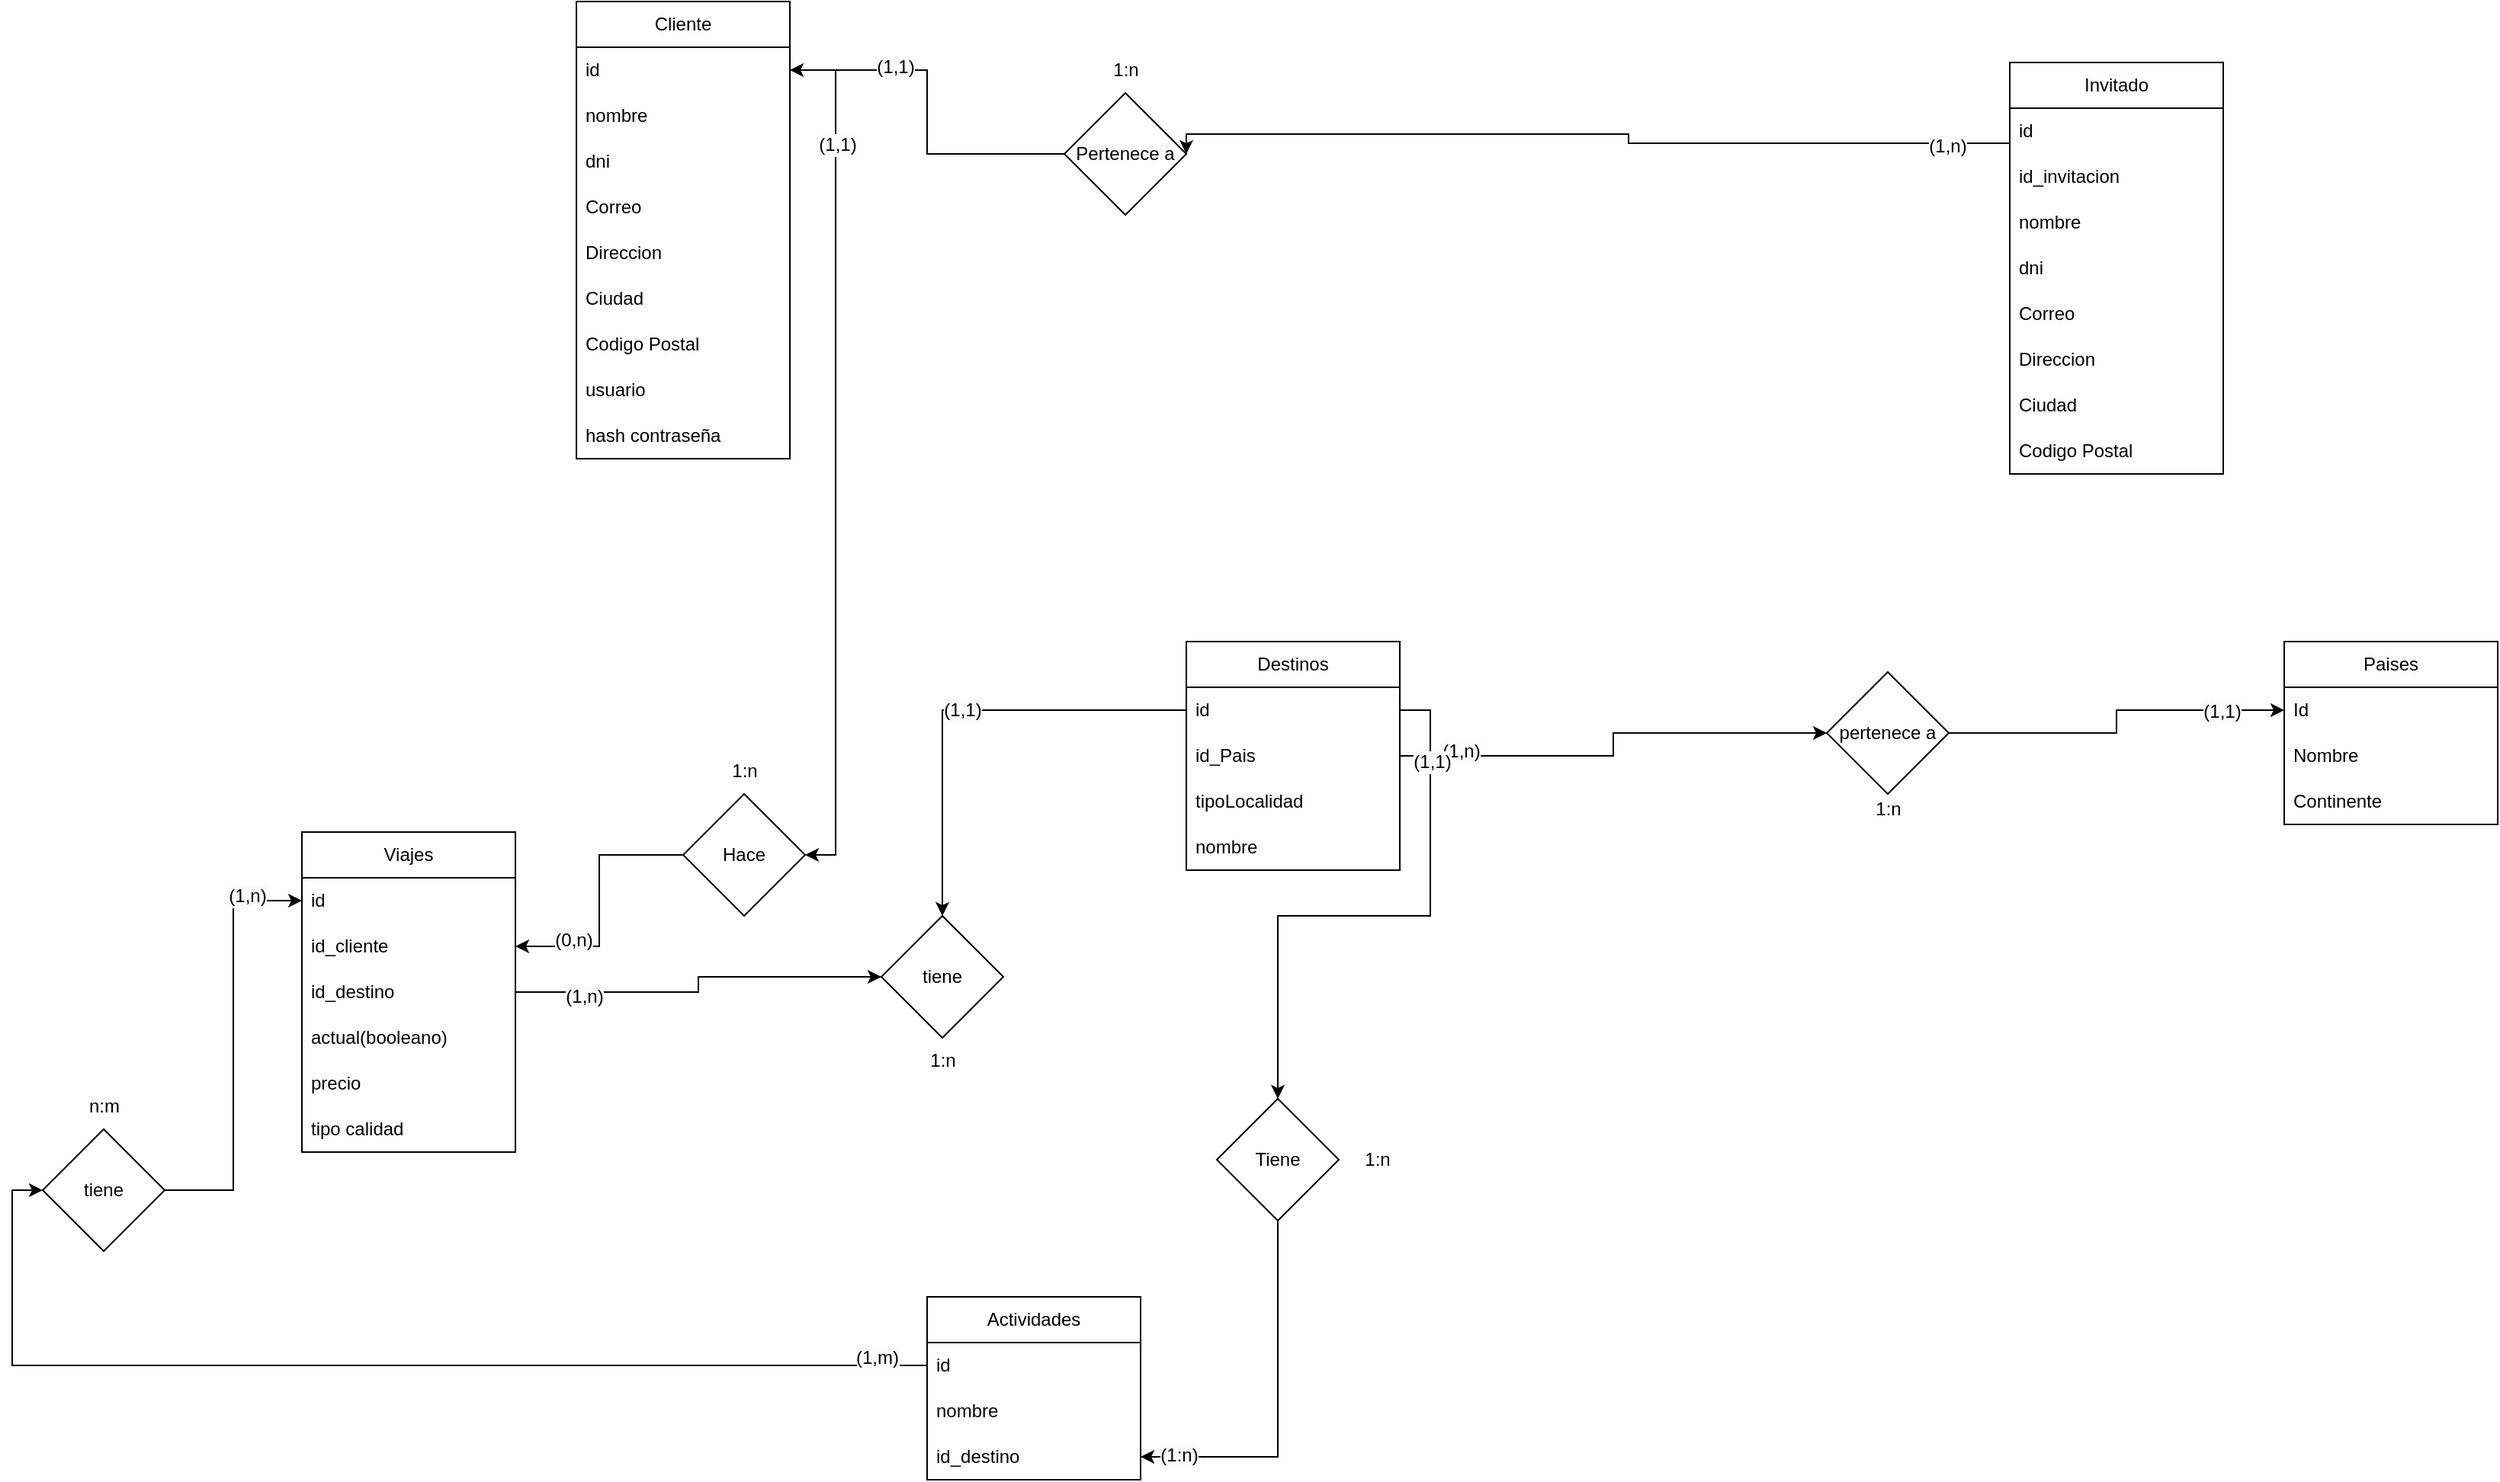 <mxfile version="24.3.1" type="google">
  <diagram id="OqZCzGZ6zH-wdVvzAvTg" name="Page-5">
    <mxGraphModel grid="1" page="1" gridSize="10" guides="1" tooltips="1" connect="1" arrows="1" fold="1" pageScale="1" pageWidth="850" pageHeight="1100" math="0" shadow="0">
      <root>
        <mxCell id="0" />
        <mxCell id="1" parent="0" />
        <mxCell id="ROJO7a8sIuT0qRN2VsOB-1" value="Destinos" style="swimlane;fontStyle=0;childLayout=stackLayout;horizontal=1;startSize=30;horizontalStack=0;resizeParent=1;resizeParentMax=0;resizeLast=0;collapsible=1;marginBottom=0;whiteSpace=wrap;html=1;" vertex="1" parent="1">
          <mxGeometry x="-90" width="140" height="150" as="geometry" />
        </mxCell>
        <mxCell id="ROJO7a8sIuT0qRN2VsOB-4" value="id" style="text;strokeColor=none;fillColor=none;align=left;verticalAlign=middle;spacingLeft=4;spacingRight=4;overflow=hidden;points=[[0,0.5],[1,0.5]];portConstraint=eastwest;rotatable=0;whiteSpace=wrap;html=1;" vertex="1" parent="ROJO7a8sIuT0qRN2VsOB-1">
          <mxGeometry y="30" width="140" height="30" as="geometry" />
        </mxCell>
        <mxCell id="ROJO7a8sIuT0qRN2VsOB-2" value="id_Pais" style="text;strokeColor=none;fillColor=none;align=left;verticalAlign=middle;spacingLeft=4;spacingRight=4;overflow=hidden;points=[[0,0.5],[1,0.5]];portConstraint=eastwest;rotatable=0;whiteSpace=wrap;html=1;" vertex="1" parent="ROJO7a8sIuT0qRN2VsOB-1">
          <mxGeometry y="60" width="140" height="30" as="geometry" />
        </mxCell>
        <mxCell id="ROJO7a8sIuT0qRN2VsOB-3" value="tipoLocalidad" style="text;strokeColor=none;fillColor=none;align=left;verticalAlign=middle;spacingLeft=4;spacingRight=4;overflow=hidden;points=[[0,0.5],[1,0.5]];portConstraint=eastwest;rotatable=0;whiteSpace=wrap;html=1;" vertex="1" parent="ROJO7a8sIuT0qRN2VsOB-1">
          <mxGeometry y="90" width="140" height="30" as="geometry" />
        </mxCell>
        <mxCell id="ROJO7a8sIuT0qRN2VsOB-5" value="nombre" style="text;strokeColor=none;fillColor=none;align=left;verticalAlign=middle;spacingLeft=4;spacingRight=4;overflow=hidden;points=[[0,0.5],[1,0.5]];portConstraint=eastwest;rotatable=0;whiteSpace=wrap;html=1;" vertex="1" parent="ROJO7a8sIuT0qRN2VsOB-1">
          <mxGeometry y="120" width="140" height="30" as="geometry" />
        </mxCell>
        <mxCell id="ROJO7a8sIuT0qRN2VsOB-6" value="Cliente" style="swimlane;fontStyle=0;childLayout=stackLayout;horizontal=1;startSize=30;horizontalStack=0;resizeParent=1;resizeParentMax=0;resizeLast=0;collapsible=1;marginBottom=0;whiteSpace=wrap;html=1;" vertex="1" parent="1">
          <mxGeometry x="-490" y="-420" width="140" height="300" as="geometry" />
        </mxCell>
        <mxCell id="ROJO7a8sIuT0qRN2VsOB-7" value="id" style="text;strokeColor=none;fillColor=none;align=left;verticalAlign=middle;spacingLeft=4;spacingRight=4;overflow=hidden;points=[[0,0.5],[1,0.5]];portConstraint=eastwest;rotatable=0;whiteSpace=wrap;html=1;" vertex="1" parent="ROJO7a8sIuT0qRN2VsOB-6">
          <mxGeometry y="30" width="140" height="30" as="geometry" />
        </mxCell>
        <mxCell id="ROJO7a8sIuT0qRN2VsOB-8" value="nombre" style="text;strokeColor=none;fillColor=none;align=left;verticalAlign=middle;spacingLeft=4;spacingRight=4;overflow=hidden;points=[[0,0.5],[1,0.5]];portConstraint=eastwest;rotatable=0;whiteSpace=wrap;html=1;" vertex="1" parent="ROJO7a8sIuT0qRN2VsOB-6">
          <mxGeometry y="60" width="140" height="30" as="geometry" />
        </mxCell>
        <mxCell id="ROJO7a8sIuT0qRN2VsOB-9" value="dni&lt;span style=&quot;color: rgba(0, 0, 0, 0); font-family: monospace; font-size: 0px; text-wrap: nowrap;&quot;&gt;%3CmxGraphModel%3E%3Croot%3E%3CmxCell%20id%3D%220%22%2F%3E%3CmxCell%20id%3D%221%22%20parent%3D%220%22%2F%3E%3CmxCell%20id%3D%222%22%20value%3D%22id%22%20style%3D%22text%3BstrokeColor%3Dnone%3BfillColor%3Dnone%3Balign%3Dleft%3BverticalAlign%3Dmiddle%3BspacingLeft%3D4%3BspacingRight%3D4%3Boverflow%3Dhidden%3Bpoints%3D%5B%5B0%2C0.5%5D%2C%5B1%2C0.5%5D%5D%3BportConstraint%3Deastwest%3Brotatable%3D0%3BwhiteSpace%3Dwrap%3Bhtml%3D1%3B%22%20vertex%3D%221%22%20parent%3D%221%22%3E%3CmxGeometry%20x%3D%2220%22%20y%3D%22110%22%20width%3D%22140%22%20height%3D%2230%22%20as%3D%22geometry%22%2F%3E%3C%2FmxCell%3E%3C%2Froot%3E%3C%2FmxGraphModel%3E&lt;/span&gt;" style="text;strokeColor=none;fillColor=none;align=left;verticalAlign=middle;spacingLeft=4;spacingRight=4;overflow=hidden;points=[[0,0.5],[1,0.5]];portConstraint=eastwest;rotatable=0;whiteSpace=wrap;html=1;" vertex="1" parent="ROJO7a8sIuT0qRN2VsOB-6">
          <mxGeometry y="90" width="140" height="30" as="geometry" />
        </mxCell>
        <mxCell id="ROJO7a8sIuT0qRN2VsOB-10" value="Correo" style="text;strokeColor=none;fillColor=none;align=left;verticalAlign=middle;spacingLeft=4;spacingRight=4;overflow=hidden;points=[[0,0.5],[1,0.5]];portConstraint=eastwest;rotatable=0;whiteSpace=wrap;html=1;" vertex="1" parent="ROJO7a8sIuT0qRN2VsOB-6">
          <mxGeometry y="120" width="140" height="30" as="geometry" />
        </mxCell>
        <mxCell id="ROJO7a8sIuT0qRN2VsOB-11" value="Direccion" style="text;strokeColor=none;fillColor=none;align=left;verticalAlign=middle;spacingLeft=4;spacingRight=4;overflow=hidden;points=[[0,0.5],[1,0.5]];portConstraint=eastwest;rotatable=0;whiteSpace=wrap;html=1;" vertex="1" parent="ROJO7a8sIuT0qRN2VsOB-6">
          <mxGeometry y="150" width="140" height="30" as="geometry" />
        </mxCell>
        <mxCell id="jny50ECN1Y5GefPxS72G-1" value="Ciudad&lt;span style=&quot;color: rgba(0, 0, 0, 0); font-family: monospace; font-size: 0px; text-wrap: nowrap;&quot;&gt;%3CmxGraphModel%3E%3Croot%3E%3CmxCell%20id%3D%220%22%2F%3E%3CmxCell%20id%3D%221%22%20parent%3D%220%22%2F%3E%3CmxCell%20id%3D%222%22%20value%3D%22usuario%22%20style%3D%22text%3BstrokeColor%3Dnone%3BfillColor%3Dnone%3Balign%3Dleft%3BverticalAlign%3Dmiddle%3BspacingLeft%3D4%3BspacingRight%3D4%3Boverflow%3Dhidden%3Bpoints%3D%5B%5B0%2C0.5%5D%2C%5B1%2C0.5%5D%5D%3BportConstraint%3Deastwest%3Brotatable%3D0%3BwhiteSpace%3Dwrap%3Bhtml%3D1%3B%22%20vertex%3D%221%22%20parent%3D%221%22%3E%3CmxGeometry%20x%3D%22-490%22%20y%3D%22-240%22%20width%3D%22140%22%20height%3D%2230%22%20as%3D%22geometry%22%2F%3E%3C%2FmxCell%3E%3C%2Froot%3E%3C%2FmxGraphModel%3E&lt;/span&gt;" style="text;strokeColor=none;fillColor=none;align=left;verticalAlign=middle;spacingLeft=4;spacingRight=4;overflow=hidden;points=[[0,0.5],[1,0.5]];portConstraint=eastwest;rotatable=0;whiteSpace=wrap;html=1;" vertex="1" parent="ROJO7a8sIuT0qRN2VsOB-6">
          <mxGeometry y="180" width="140" height="30" as="geometry" />
        </mxCell>
        <mxCell id="jny50ECN1Y5GefPxS72G-2" value="Codigo Postal" style="text;strokeColor=none;fillColor=none;align=left;verticalAlign=middle;spacingLeft=4;spacingRight=4;overflow=hidden;points=[[0,0.5],[1,0.5]];portConstraint=eastwest;rotatable=0;whiteSpace=wrap;html=1;" vertex="1" parent="ROJO7a8sIuT0qRN2VsOB-6">
          <mxGeometry y="210" width="140" height="30" as="geometry" />
        </mxCell>
        <mxCell id="ROJO7a8sIuT0qRN2VsOB-12" value="usuario" style="text;strokeColor=none;fillColor=none;align=left;verticalAlign=middle;spacingLeft=4;spacingRight=4;overflow=hidden;points=[[0,0.5],[1,0.5]];portConstraint=eastwest;rotatable=0;whiteSpace=wrap;html=1;" vertex="1" parent="ROJO7a8sIuT0qRN2VsOB-6">
          <mxGeometry y="240" width="140" height="30" as="geometry" />
        </mxCell>
        <mxCell id="ROJO7a8sIuT0qRN2VsOB-13" value="hash contraseña" style="text;strokeColor=none;fillColor=none;align=left;verticalAlign=middle;spacingLeft=4;spacingRight=4;overflow=hidden;points=[[0,0.5],[1,0.5]];portConstraint=eastwest;rotatable=0;whiteSpace=wrap;html=1;" vertex="1" parent="ROJO7a8sIuT0qRN2VsOB-6">
          <mxGeometry y="270" width="140" height="30" as="geometry" />
        </mxCell>
        <mxCell id="ROJO7a8sIuT0qRN2VsOB-14" value="Paises" style="swimlane;fontStyle=0;childLayout=stackLayout;horizontal=1;startSize=30;horizontalStack=0;resizeParent=1;resizeParentMax=0;resizeLast=0;collapsible=1;marginBottom=0;whiteSpace=wrap;html=1;" vertex="1" parent="1">
          <mxGeometry x="630" width="140" height="120" as="geometry" />
        </mxCell>
        <mxCell id="ROJO7a8sIuT0qRN2VsOB-15" value="Id" style="text;strokeColor=none;fillColor=none;align=left;verticalAlign=middle;spacingLeft=4;spacingRight=4;overflow=hidden;points=[[0,0.5],[1,0.5]];portConstraint=eastwest;rotatable=0;whiteSpace=wrap;html=1;" vertex="1" parent="ROJO7a8sIuT0qRN2VsOB-14">
          <mxGeometry y="30" width="140" height="30" as="geometry" />
        </mxCell>
        <mxCell id="ROJO7a8sIuT0qRN2VsOB-16" value="Nombre" style="text;strokeColor=none;fillColor=none;align=left;verticalAlign=middle;spacingLeft=4;spacingRight=4;overflow=hidden;points=[[0,0.5],[1,0.5]];portConstraint=eastwest;rotatable=0;whiteSpace=wrap;html=1;" vertex="1" parent="ROJO7a8sIuT0qRN2VsOB-14">
          <mxGeometry y="60" width="140" height="30" as="geometry" />
        </mxCell>
        <mxCell id="ROJO7a8sIuT0qRN2VsOB-17" value="Continente" style="text;strokeColor=none;fillColor=none;align=left;verticalAlign=middle;spacingLeft=4;spacingRight=4;overflow=hidden;points=[[0,0.5],[1,0.5]];portConstraint=eastwest;rotatable=0;whiteSpace=wrap;html=1;" vertex="1" parent="ROJO7a8sIuT0qRN2VsOB-14">
          <mxGeometry y="90" width="140" height="30" as="geometry" />
        </mxCell>
        <mxCell id="ROJO7a8sIuT0qRN2VsOB-18" value="Viajes" style="swimlane;fontStyle=0;childLayout=stackLayout;horizontal=1;startSize=30;horizontalStack=0;resizeParent=1;resizeParentMax=0;resizeLast=0;collapsible=1;marginBottom=0;whiteSpace=wrap;html=1;" vertex="1" parent="1">
          <mxGeometry x="-670" y="125" width="140" height="210" as="geometry" />
        </mxCell>
        <mxCell id="ROJO7a8sIuT0qRN2VsOB-19" value="id" style="text;strokeColor=none;fillColor=none;align=left;verticalAlign=middle;spacingLeft=4;spacingRight=4;overflow=hidden;points=[[0,0.5],[1,0.5]];portConstraint=eastwest;rotatable=0;whiteSpace=wrap;html=1;" vertex="1" parent="ROJO7a8sIuT0qRN2VsOB-18">
          <mxGeometry y="30" width="140" height="30" as="geometry" />
        </mxCell>
        <mxCell id="ROJO7a8sIuT0qRN2VsOB-20" value="id_cliente" style="text;strokeColor=none;fillColor=none;align=left;verticalAlign=middle;spacingLeft=4;spacingRight=4;overflow=hidden;points=[[0,0.5],[1,0.5]];portConstraint=eastwest;rotatable=0;whiteSpace=wrap;html=1;" vertex="1" parent="ROJO7a8sIuT0qRN2VsOB-18">
          <mxGeometry y="60" width="140" height="30" as="geometry" />
        </mxCell>
        <mxCell id="ROJO7a8sIuT0qRN2VsOB-21" value="id_destino" style="text;strokeColor=none;fillColor=none;align=left;verticalAlign=middle;spacingLeft=4;spacingRight=4;overflow=hidden;points=[[0,0.5],[1,0.5]];portConstraint=eastwest;rotatable=0;whiteSpace=wrap;html=1;" vertex="1" parent="ROJO7a8sIuT0qRN2VsOB-18">
          <mxGeometry y="90" width="140" height="30" as="geometry" />
        </mxCell>
        <mxCell id="ROJO7a8sIuT0qRN2VsOB-22" value="actual(booleano)" style="text;strokeColor=none;fillColor=none;align=left;verticalAlign=middle;spacingLeft=4;spacingRight=4;overflow=hidden;points=[[0,0.5],[1,0.5]];portConstraint=eastwest;rotatable=0;whiteSpace=wrap;html=1;" vertex="1" parent="ROJO7a8sIuT0qRN2VsOB-18">
          <mxGeometry y="120" width="140" height="30" as="geometry" />
        </mxCell>
        <mxCell id="ROJO7a8sIuT0qRN2VsOB-23" value="precio" style="text;strokeColor=none;fillColor=none;align=left;verticalAlign=middle;spacingLeft=4;spacingRight=4;overflow=hidden;points=[[0,0.5],[1,0.5]];portConstraint=eastwest;rotatable=0;whiteSpace=wrap;html=1;" vertex="1" parent="ROJO7a8sIuT0qRN2VsOB-18">
          <mxGeometry y="150" width="140" height="30" as="geometry" />
        </mxCell>
        <mxCell id="ROJO7a8sIuT0qRN2VsOB-24" value="tipo calidad" style="text;strokeColor=none;fillColor=none;align=left;verticalAlign=middle;spacingLeft=4;spacingRight=4;overflow=hidden;points=[[0,0.5],[1,0.5]];portConstraint=eastwest;rotatable=0;whiteSpace=wrap;html=1;" vertex="1" parent="ROJO7a8sIuT0qRN2VsOB-18">
          <mxGeometry y="180" width="140" height="30" as="geometry" />
        </mxCell>
        <mxCell id="ROJO7a8sIuT0qRN2VsOB-25" value="Actividades" style="swimlane;fontStyle=0;childLayout=stackLayout;horizontal=1;startSize=30;horizontalStack=0;resizeParent=1;resizeParentMax=0;resizeLast=0;collapsible=1;marginBottom=0;whiteSpace=wrap;html=1;" vertex="1" parent="1">
          <mxGeometry x="-260" y="430" width="140" height="120" as="geometry" />
        </mxCell>
        <mxCell id="ROJO7a8sIuT0qRN2VsOB-26" value="id" style="text;strokeColor=none;fillColor=none;align=left;verticalAlign=middle;spacingLeft=4;spacingRight=4;overflow=hidden;points=[[0,0.5],[1,0.5]];portConstraint=eastwest;rotatable=0;whiteSpace=wrap;html=1;" vertex="1" parent="ROJO7a8sIuT0qRN2VsOB-25">
          <mxGeometry y="30" width="140" height="30" as="geometry" />
        </mxCell>
        <mxCell id="ROJO7a8sIuT0qRN2VsOB-27" value="nombre" style="text;strokeColor=none;fillColor=none;align=left;verticalAlign=middle;spacingLeft=4;spacingRight=4;overflow=hidden;points=[[0,0.5],[1,0.5]];portConstraint=eastwest;rotatable=0;whiteSpace=wrap;html=1;" vertex="1" parent="ROJO7a8sIuT0qRN2VsOB-25">
          <mxGeometry y="60" width="140" height="30" as="geometry" />
        </mxCell>
        <mxCell id="ROJO7a8sIuT0qRN2VsOB-28" value="id_destino" style="text;strokeColor=none;fillColor=none;align=left;verticalAlign=middle;spacingLeft=4;spacingRight=4;overflow=hidden;points=[[0,0.5],[1,0.5]];portConstraint=eastwest;rotatable=0;whiteSpace=wrap;html=1;" vertex="1" parent="ROJO7a8sIuT0qRN2VsOB-25">
          <mxGeometry y="90" width="140" height="30" as="geometry" />
        </mxCell>
        <mxCell id="ROJO7a8sIuT0qRN2VsOB-29" style="edgeStyle=orthogonalEdgeStyle;rounded=0;orthogonalLoop=1;jettySize=auto;html=1;exitX=0;exitY=0.5;exitDx=0;exitDy=0;entryX=0;entryY=0.5;entryDx=0;entryDy=0;" edge="1" parent="1" source="ROJO7a8sIuT0qRN2VsOB-26" target="ROJO7a8sIuT0qRN2VsOB-50">
          <mxGeometry relative="1" as="geometry">
            <mxPoint x="-870.42" y="394.47" as="targetPoint" />
          </mxGeometry>
        </mxCell>
        <mxCell id="jny50ECN1Y5GefPxS72G-22" value="&lt;span style=&quot;font-size: 12px; background-color: rgb(251, 251, 251);&quot;&gt;(1,m)&lt;/span&gt;" style="edgeLabel;html=1;align=center;verticalAlign=middle;resizable=0;points=[];" connectable="0" vertex="1" parent="ROJO7a8sIuT0qRN2VsOB-29">
          <mxGeometry x="-0.907" y="-5" relative="1" as="geometry">
            <mxPoint x="1" as="offset" />
          </mxGeometry>
        </mxCell>
        <mxCell id="ROJO7a8sIuT0qRN2VsOB-34" style="edgeStyle=orthogonalEdgeStyle;rounded=0;orthogonalLoop=1;jettySize=auto;html=1;exitX=0;exitY=0.5;exitDx=0;exitDy=0;entryX=1;entryY=0.5;entryDx=0;entryDy=0;" edge="1" parent="1" source="ROJO7a8sIuT0qRN2VsOB-35" target="ROJO7a8sIuT0qRN2VsOB-7">
          <mxGeometry relative="1" as="geometry" />
        </mxCell>
        <mxCell id="jny50ECN1Y5GefPxS72G-17" value="&lt;span style=&quot;font-size: 12px; background-color: rgb(251, 251, 251);&quot;&gt;(1,1)&lt;/span&gt;" style="edgeLabel;html=1;align=center;verticalAlign=middle;resizable=0;points=[];" connectable="0" vertex="1" parent="ROJO7a8sIuT0qRN2VsOB-34">
          <mxGeometry x="0.418" y="-2" relative="1" as="geometry">
            <mxPoint as="offset" />
          </mxGeometry>
        </mxCell>
        <mxCell id="ROJO7a8sIuT0qRN2VsOB-35" value="Pertenece a" style="rhombus;whiteSpace=wrap;html=1;" vertex="1" parent="1">
          <mxGeometry x="-170" y="-360" width="80" height="80" as="geometry" />
        </mxCell>
        <mxCell id="ROJO7a8sIuT0qRN2VsOB-36" style="edgeStyle=orthogonalEdgeStyle;rounded=0;orthogonalLoop=1;jettySize=auto;html=1;entryX=1;entryY=0.5;entryDx=0;entryDy=0;exitX=0;exitY=0.5;exitDx=0;exitDy=0;" edge="1" parent="1" source="jny50ECN1Y5GefPxS72G-4" target="ROJO7a8sIuT0qRN2VsOB-35">
          <mxGeometry relative="1" as="geometry">
            <mxPoint x="-70" y="-312.5" as="targetPoint" />
            <mxPoint x="350" y="-320" as="sourcePoint" />
            <Array as="points">
              <mxPoint x="450" y="-327" />
              <mxPoint x="200" y="-327" />
              <mxPoint x="200" y="-333" />
              <mxPoint x="-90" y="-333" />
            </Array>
          </mxGeometry>
        </mxCell>
        <mxCell id="jny50ECN1Y5GefPxS72G-16" value="&lt;span style=&quot;font-size: 12px; background-color: rgb(251, 251, 251);&quot;&gt;(1,n)&lt;/span&gt;" style="edgeLabel;html=1;align=center;verticalAlign=middle;resizable=0;points=[];" connectable="0" vertex="1" parent="ROJO7a8sIuT0qRN2VsOB-36">
          <mxGeometry x="-0.827" y="2" relative="1" as="geometry">
            <mxPoint as="offset" />
          </mxGeometry>
        </mxCell>
        <mxCell id="ROJO7a8sIuT0qRN2VsOB-37" value="" style="edgeStyle=orthogonalEdgeStyle;rounded=0;orthogonalLoop=1;jettySize=auto;html=1;exitX=1;exitY=0.5;exitDx=0;exitDy=0;entryX=1;entryY=0.5;entryDx=0;entryDy=0;" edge="1" parent="1" source="ROJO7a8sIuT0qRN2VsOB-7" target="ROJO7a8sIuT0qRN2VsOB-39">
          <mxGeometry relative="1" as="geometry">
            <mxPoint x="-530" y="-175" as="sourcePoint" />
            <mxPoint x="-530" y="200" as="targetPoint" />
          </mxGeometry>
        </mxCell>
        <mxCell id="jny50ECN1Y5GefPxS72G-18" value="&lt;span style=&quot;font-size: 12px; background-color: rgb(251, 251, 251);&quot;&gt;(1,1)&lt;/span&gt;" style="edgeLabel;html=1;align=center;verticalAlign=middle;resizable=0;points=[];" connectable="0" vertex="1" parent="ROJO7a8sIuT0qRN2VsOB-37">
          <mxGeometry x="-0.721" y="1" relative="1" as="geometry">
            <mxPoint as="offset" />
          </mxGeometry>
        </mxCell>
        <mxCell id="ROJO7a8sIuT0qRN2VsOB-38" style="edgeStyle=orthogonalEdgeStyle;rounded=0;orthogonalLoop=1;jettySize=auto;html=1;exitX=0;exitY=0.5;exitDx=0;exitDy=0;entryX=1;entryY=0.5;entryDx=0;entryDy=0;" edge="1" parent="1" source="ROJO7a8sIuT0qRN2VsOB-39" target="ROJO7a8sIuT0qRN2VsOB-20">
          <mxGeometry relative="1" as="geometry" />
        </mxCell>
        <mxCell id="jny50ECN1Y5GefPxS72G-19" value="&lt;span style=&quot;font-size: 12px; background-color: rgb(251, 251, 251);&quot;&gt;(0,n)&lt;/span&gt;" style="edgeLabel;html=1;align=center;verticalAlign=middle;resizable=0;points=[];" connectable="0" vertex="1" parent="ROJO7a8sIuT0qRN2VsOB-38">
          <mxGeometry x="0.557" y="-4" relative="1" as="geometry">
            <mxPoint as="offset" />
          </mxGeometry>
        </mxCell>
        <mxCell id="ROJO7a8sIuT0qRN2VsOB-39" value="Hace" style="rhombus;whiteSpace=wrap;html=1;" vertex="1" parent="1">
          <mxGeometry x="-420" y="100" width="80" height="80" as="geometry" />
        </mxCell>
        <mxCell id="ROJO7a8sIuT0qRN2VsOB-40" value="tiene" style="rhombus;whiteSpace=wrap;html=1;" vertex="1" parent="1">
          <mxGeometry x="-290" y="180" width="80" height="80" as="geometry" />
        </mxCell>
        <mxCell id="ROJO7a8sIuT0qRN2VsOB-41" style="edgeStyle=orthogonalEdgeStyle;rounded=0;orthogonalLoop=1;jettySize=auto;html=1;exitX=1;exitY=0.5;exitDx=0;exitDy=0;entryX=0;entryY=0.5;entryDx=0;entryDy=0;" edge="1" parent="1" source="ROJO7a8sIuT0qRN2VsOB-21" target="ROJO7a8sIuT0qRN2VsOB-40">
          <mxGeometry relative="1" as="geometry" />
        </mxCell>
        <mxCell id="jny50ECN1Y5GefPxS72G-20" value="&lt;span style=&quot;font-size: 12px; background-color: rgb(251, 251, 251);&quot;&gt;(1,n)&lt;/span&gt;" style="edgeLabel;html=1;align=center;verticalAlign=middle;resizable=0;points=[];" connectable="0" vertex="1" parent="ROJO7a8sIuT0qRN2VsOB-41">
          <mxGeometry x="-0.645" y="-3" relative="1" as="geometry">
            <mxPoint as="offset" />
          </mxGeometry>
        </mxCell>
        <mxCell id="ROJO7a8sIuT0qRN2VsOB-42" value="&lt;span style=&quot;font-size: 12px; background-color: rgb(251, 251, 251);&quot;&gt;(1,1)&lt;/span&gt;" style="edgeStyle=orthogonalEdgeStyle;rounded=0;orthogonalLoop=1;jettySize=auto;html=1;exitX=0;exitY=0.5;exitDx=0;exitDy=0;entryX=0.5;entryY=0;entryDx=0;entryDy=0;" edge="1" parent="1" source="ROJO7a8sIuT0qRN2VsOB-4" target="ROJO7a8sIuT0qRN2VsOB-40">
          <mxGeometry relative="1" as="geometry" />
        </mxCell>
        <mxCell id="ROJO7a8sIuT0qRN2VsOB-43" style="edgeStyle=orthogonalEdgeStyle;rounded=0;orthogonalLoop=1;jettySize=auto;html=1;exitX=1;exitY=0.5;exitDx=0;exitDy=0;entryX=0;entryY=0.5;entryDx=0;entryDy=0;" edge="1" parent="1" source="ROJO7a8sIuT0qRN2VsOB-44" target="ROJO7a8sIuT0qRN2VsOB-15">
          <mxGeometry relative="1" as="geometry" />
        </mxCell>
        <mxCell id="jny50ECN1Y5GefPxS72G-26" value="&lt;span style=&quot;font-size: 12px; background-color: rgb(251, 251, 251);&quot;&gt;(1,1)&lt;/span&gt;" style="edgeLabel;html=1;align=center;verticalAlign=middle;resizable=0;points=[];" connectable="0" vertex="1" parent="ROJO7a8sIuT0qRN2VsOB-43">
          <mxGeometry x="0.64" y="-1" relative="1" as="geometry">
            <mxPoint x="1" as="offset" />
          </mxGeometry>
        </mxCell>
        <mxCell id="ROJO7a8sIuT0qRN2VsOB-44" value="pertenece a" style="rhombus;whiteSpace=wrap;html=1;" vertex="1" parent="1">
          <mxGeometry x="330" y="20" width="80" height="80" as="geometry" />
        </mxCell>
        <mxCell id="ROJO7a8sIuT0qRN2VsOB-45" style="edgeStyle=orthogonalEdgeStyle;rounded=0;orthogonalLoop=1;jettySize=auto;html=1;exitX=1;exitY=0.5;exitDx=0;exitDy=0;entryX=0;entryY=0.5;entryDx=0;entryDy=0;" edge="1" parent="1" source="ROJO7a8sIuT0qRN2VsOB-2" target="ROJO7a8sIuT0qRN2VsOB-44">
          <mxGeometry relative="1" as="geometry" />
        </mxCell>
        <mxCell id="jny50ECN1Y5GefPxS72G-25" value="&lt;span style=&quot;font-size: 12px; background-color: rgb(251, 251, 251);&quot;&gt;(1,n)&lt;/span&gt;" style="edgeLabel;html=1;align=center;verticalAlign=middle;resizable=0;points=[];" connectable="0" vertex="1" parent="ROJO7a8sIuT0qRN2VsOB-45">
          <mxGeometry x="-0.73" y="3" relative="1" as="geometry">
            <mxPoint as="offset" />
          </mxGeometry>
        </mxCell>
        <mxCell id="ROJO7a8sIuT0qRN2VsOB-46" style="edgeStyle=orthogonalEdgeStyle;rounded=0;orthogonalLoop=1;jettySize=auto;html=1;exitX=1;exitY=0.5;exitDx=0;exitDy=0;entryX=0;entryY=0.5;entryDx=0;entryDy=0;" edge="1" parent="1" source="ROJO7a8sIuT0qRN2VsOB-50" target="ROJO7a8sIuT0qRN2VsOB-19">
          <mxGeometry relative="1" as="geometry">
            <mxPoint x="-730" y="375" as="sourcePoint" />
          </mxGeometry>
        </mxCell>
        <mxCell id="jny50ECN1Y5GefPxS72G-21" value="&lt;span style=&quot;font-size: 12px; background-color: rgb(251, 251, 251);&quot;&gt;(1,n)&lt;/span&gt;" style="edgeLabel;html=1;align=center;verticalAlign=middle;resizable=0;points=[];" connectable="0" vertex="1" parent="ROJO7a8sIuT0qRN2VsOB-46">
          <mxGeometry x="0.742" y="3" relative="1" as="geometry">
            <mxPoint as="offset" />
          </mxGeometry>
        </mxCell>
        <mxCell id="ROJO7a8sIuT0qRN2VsOB-47" style="edgeStyle=orthogonalEdgeStyle;rounded=0;orthogonalLoop=1;jettySize=auto;html=1;exitX=0.5;exitY=1;exitDx=0;exitDy=0;entryX=1;entryY=0.5;entryDx=0;entryDy=0;" edge="1" parent="1" source="ROJO7a8sIuT0qRN2VsOB-48" target="ROJO7a8sIuT0qRN2VsOB-28">
          <mxGeometry relative="1" as="geometry" />
        </mxCell>
        <mxCell id="jny50ECN1Y5GefPxS72G-23" value="&lt;span style=&quot;font-size: 12px; background-color: rgb(251, 251, 251);&quot;&gt;(1:n)&lt;/span&gt;" style="edgeLabel;html=1;align=center;verticalAlign=middle;resizable=0;points=[];" connectable="0" vertex="1" parent="ROJO7a8sIuT0qRN2VsOB-47">
          <mxGeometry x="0.789" y="-1" relative="1" as="geometry">
            <mxPoint x="-1" as="offset" />
          </mxGeometry>
        </mxCell>
        <mxCell id="ROJO7a8sIuT0qRN2VsOB-48" value="Tiene" style="rhombus;whiteSpace=wrap;html=1;" vertex="1" parent="1">
          <mxGeometry x="-70" y="300" width="80" height="80" as="geometry" />
        </mxCell>
        <mxCell id="ROJO7a8sIuT0qRN2VsOB-49" style="edgeStyle=orthogonalEdgeStyle;rounded=0;orthogonalLoop=1;jettySize=auto;html=1;exitX=1;exitY=0.5;exitDx=0;exitDy=0;entryX=0.5;entryY=0;entryDx=0;entryDy=0;" edge="1" parent="1" source="ROJO7a8sIuT0qRN2VsOB-4" target="ROJO7a8sIuT0qRN2VsOB-48">
          <mxGeometry relative="1" as="geometry" />
        </mxCell>
        <mxCell id="jny50ECN1Y5GefPxS72G-24" value="&lt;span style=&quot;font-size: 12px; background-color: rgb(251, 251, 251);&quot;&gt;(1,1)&lt;/span&gt;" style="edgeLabel;html=1;align=center;verticalAlign=middle;resizable=0;points=[];" connectable="0" vertex="1" parent="ROJO7a8sIuT0qRN2VsOB-49">
          <mxGeometry x="-0.707" y="1" relative="1" as="geometry">
            <mxPoint y="-1" as="offset" />
          </mxGeometry>
        </mxCell>
        <mxCell id="ROJO7a8sIuT0qRN2VsOB-50" value="tiene" style="rhombus;whiteSpace=wrap;html=1;" vertex="1" parent="1">
          <mxGeometry x="-840" y="320" width="80" height="80" as="geometry" />
        </mxCell>
        <mxCell id="ROJO7a8sIuT0qRN2VsOB-51" value="n:m" style="text;html=1;align=center;verticalAlign=middle;resizable=0;points=[];autosize=1;strokeColor=none;fillColor=none;" vertex="1" parent="1">
          <mxGeometry x="-820" y="290" width="40" height="30" as="geometry" />
        </mxCell>
        <mxCell id="ROJO7a8sIuT0qRN2VsOB-52" value="1:n" style="text;html=1;align=center;verticalAlign=middle;resizable=0;points=[];autosize=1;strokeColor=none;fillColor=none;" vertex="1" parent="1">
          <mxGeometry x="-150" y="-390" width="40" height="30" as="geometry" />
        </mxCell>
        <mxCell id="ROJO7a8sIuT0qRN2VsOB-53" value="1:n" style="text;html=1;align=center;verticalAlign=middle;resizable=0;points=[];autosize=1;strokeColor=none;fillColor=none;" vertex="1" parent="1">
          <mxGeometry x="-400" y="70" width="40" height="30" as="geometry" />
        </mxCell>
        <mxCell id="ROJO7a8sIuT0qRN2VsOB-54" value="1:n" style="text;html=1;align=center;verticalAlign=middle;resizable=0;points=[];autosize=1;strokeColor=none;fillColor=none;" vertex="1" parent="1">
          <mxGeometry x="-270" y="260" width="40" height="30" as="geometry" />
        </mxCell>
        <mxCell id="ROJO7a8sIuT0qRN2VsOB-55" value="1:n" style="text;html=1;align=center;verticalAlign=middle;resizable=0;points=[];autosize=1;strokeColor=none;fillColor=none;" vertex="1" parent="1">
          <mxGeometry x="350" y="95" width="40" height="30" as="geometry" />
        </mxCell>
        <mxCell id="ROJO7a8sIuT0qRN2VsOB-56" value="1:n" style="text;html=1;align=center;verticalAlign=middle;resizable=0;points=[];autosize=1;strokeColor=none;fillColor=none;" vertex="1" parent="1">
          <mxGeometry x="15" y="325" width="40" height="30" as="geometry" />
        </mxCell>
        <mxCell id="jny50ECN1Y5GefPxS72G-3" value="Invitado" style="swimlane;fontStyle=0;childLayout=stackLayout;horizontal=1;startSize=30;horizontalStack=0;resizeParent=1;resizeParentMax=0;resizeLast=0;collapsible=1;marginBottom=0;whiteSpace=wrap;html=1;" vertex="1" parent="1">
          <mxGeometry x="450" y="-380" width="140" height="270" as="geometry" />
        </mxCell>
        <mxCell id="jny50ECN1Y5GefPxS72G-4" value="id" style="text;strokeColor=none;fillColor=none;align=left;verticalAlign=middle;spacingLeft=4;spacingRight=4;overflow=hidden;points=[[0,0.5],[1,0.5]];portConstraint=eastwest;rotatable=0;whiteSpace=wrap;html=1;" vertex="1" parent="jny50ECN1Y5GefPxS72G-3">
          <mxGeometry y="30" width="140" height="30" as="geometry" />
        </mxCell>
        <mxCell id="jny50ECN1Y5GefPxS72G-27" value="id_invitacion" style="text;strokeColor=none;fillColor=none;align=left;verticalAlign=middle;spacingLeft=4;spacingRight=4;overflow=hidden;points=[[0,0.5],[1,0.5]];portConstraint=eastwest;rotatable=0;whiteSpace=wrap;html=1;" vertex="1" parent="jny50ECN1Y5GefPxS72G-3">
          <mxGeometry y="60" width="140" height="30" as="geometry" />
        </mxCell>
        <mxCell id="jny50ECN1Y5GefPxS72G-5" value="nombre" style="text;strokeColor=none;fillColor=none;align=left;verticalAlign=middle;spacingLeft=4;spacingRight=4;overflow=hidden;points=[[0,0.5],[1,0.5]];portConstraint=eastwest;rotatable=0;whiteSpace=wrap;html=1;" vertex="1" parent="jny50ECN1Y5GefPxS72G-3">
          <mxGeometry y="90" width="140" height="30" as="geometry" />
        </mxCell>
        <mxCell id="jny50ECN1Y5GefPxS72G-6" value="dni&lt;span style=&quot;color: rgba(0, 0, 0, 0); font-family: monospace; font-size: 0px; text-wrap: nowrap;&quot;&gt;%3CmxGraphModel%3E%3Croot%3E%3CmxCell%20id%3D%220%22%2F%3E%3CmxCell%20id%3D%221%22%20parent%3D%220%22%2F%3E%3CmxCell%20id%3D%222%22%20value%3D%22id%22%20style%3D%22text%3BstrokeColor%3Dnone%3BfillColor%3Dnone%3Balign%3Dleft%3BverticalAlign%3Dmiddle%3BspacingLeft%3D4%3BspacingRight%3D4%3Boverflow%3Dhidden%3Bpoints%3D%5B%5B0%2C0.5%5D%2C%5B1%2C0.5%5D%5D%3BportConstraint%3Deastwest%3Brotatable%3D0%3BwhiteSpace%3Dwrap%3Bhtml%3D1%3B%22%20vertex%3D%221%22%20parent%3D%221%22%3E%3CmxGeometry%20x%3D%2220%22%20y%3D%22110%22%20width%3D%22140%22%20height%3D%2230%22%20as%3D%22geometry%22%2F%3E%3C%2FmxCell%3E%3C%2Froot%3E%3C%2FmxGraphModel%3E&lt;/span&gt;" style="text;strokeColor=none;fillColor=none;align=left;verticalAlign=middle;spacingLeft=4;spacingRight=4;overflow=hidden;points=[[0,0.5],[1,0.5]];portConstraint=eastwest;rotatable=0;whiteSpace=wrap;html=1;" vertex="1" parent="jny50ECN1Y5GefPxS72G-3">
          <mxGeometry y="120" width="140" height="30" as="geometry" />
        </mxCell>
        <mxCell id="jny50ECN1Y5GefPxS72G-7" value="Correo" style="text;strokeColor=none;fillColor=none;align=left;verticalAlign=middle;spacingLeft=4;spacingRight=4;overflow=hidden;points=[[0,0.5],[1,0.5]];portConstraint=eastwest;rotatable=0;whiteSpace=wrap;html=1;" vertex="1" parent="jny50ECN1Y5GefPxS72G-3">
          <mxGeometry y="150" width="140" height="30" as="geometry" />
        </mxCell>
        <mxCell id="jny50ECN1Y5GefPxS72G-8" value="Direccion" style="text;strokeColor=none;fillColor=none;align=left;verticalAlign=middle;spacingLeft=4;spacingRight=4;overflow=hidden;points=[[0,0.5],[1,0.5]];portConstraint=eastwest;rotatable=0;whiteSpace=wrap;html=1;" vertex="1" parent="jny50ECN1Y5GefPxS72G-3">
          <mxGeometry y="180" width="140" height="30" as="geometry" />
        </mxCell>
        <mxCell id="jny50ECN1Y5GefPxS72G-9" value="Ciudad&lt;span style=&quot;color: rgba(0, 0, 0, 0); font-family: monospace; font-size: 0px; text-wrap: nowrap;&quot;&gt;%3CmxGraphModel%3E%3Croot%3E%3CmxCell%20id%3D%220%22%2F%3E%3CmxCell%20id%3D%221%22%20parent%3D%220%22%2F%3E%3CmxCell%20id%3D%222%22%20value%3D%22usuario%22%20style%3D%22text%3BstrokeColor%3Dnone%3BfillColor%3Dnone%3Balign%3Dleft%3BverticalAlign%3Dmiddle%3BspacingLeft%3D4%3BspacingRight%3D4%3Boverflow%3Dhidden%3Bpoints%3D%5B%5B0%2C0.5%5D%2C%5B1%2C0.5%5D%5D%3BportConstraint%3Deastwest%3Brotatable%3D0%3BwhiteSpace%3Dwrap%3Bhtml%3D1%3B%22%20vertex%3D%221%22%20parent%3D%221%22%3E%3CmxGeometry%20x%3D%22-490%22%20y%3D%22-240%22%20width%3D%22140%22%20height%3D%2230%22%20as%3D%22geometry%22%2F%3E%3C%2FmxCell%3E%3C%2Froot%3E%3C%2FmxGraphModel%3E&lt;/span&gt;" style="text;strokeColor=none;fillColor=none;align=left;verticalAlign=middle;spacingLeft=4;spacingRight=4;overflow=hidden;points=[[0,0.5],[1,0.5]];portConstraint=eastwest;rotatable=0;whiteSpace=wrap;html=1;" vertex="1" parent="jny50ECN1Y5GefPxS72G-3">
          <mxGeometry y="210" width="140" height="30" as="geometry" />
        </mxCell>
        <mxCell id="jny50ECN1Y5GefPxS72G-10" value="Codigo Postal" style="text;strokeColor=none;fillColor=none;align=left;verticalAlign=middle;spacingLeft=4;spacingRight=4;overflow=hidden;points=[[0,0.5],[1,0.5]];portConstraint=eastwest;rotatable=0;whiteSpace=wrap;html=1;" vertex="1" parent="jny50ECN1Y5GefPxS72G-3">
          <mxGeometry y="240" width="140" height="30" as="geometry" />
        </mxCell>
      </root>
    </mxGraphModel>
  </diagram>
</mxfile>
